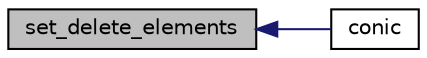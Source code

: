 digraph "set_delete_elements"
{
  edge [fontname="Helvetica",fontsize="10",labelfontname="Helvetica",labelfontsize="10"];
  node [fontname="Helvetica",fontsize="10",shape=record];
  rankdir="LR";
  Node3817 [label="set_delete_elements",height=0.2,width=0.4,color="black", fillcolor="grey75", style="filled", fontcolor="black"];
  Node3817 -> Node3818 [dir="back",color="midnightblue",fontsize="10",style="solid",fontname="Helvetica"];
  Node3818 [label="conic",height=0.2,width=0.4,color="black", fillcolor="white", style="filled",URL="$d4/de8/conic_8_c.html#a96def9474b981a9d5831a9b48d85d652"];
}
